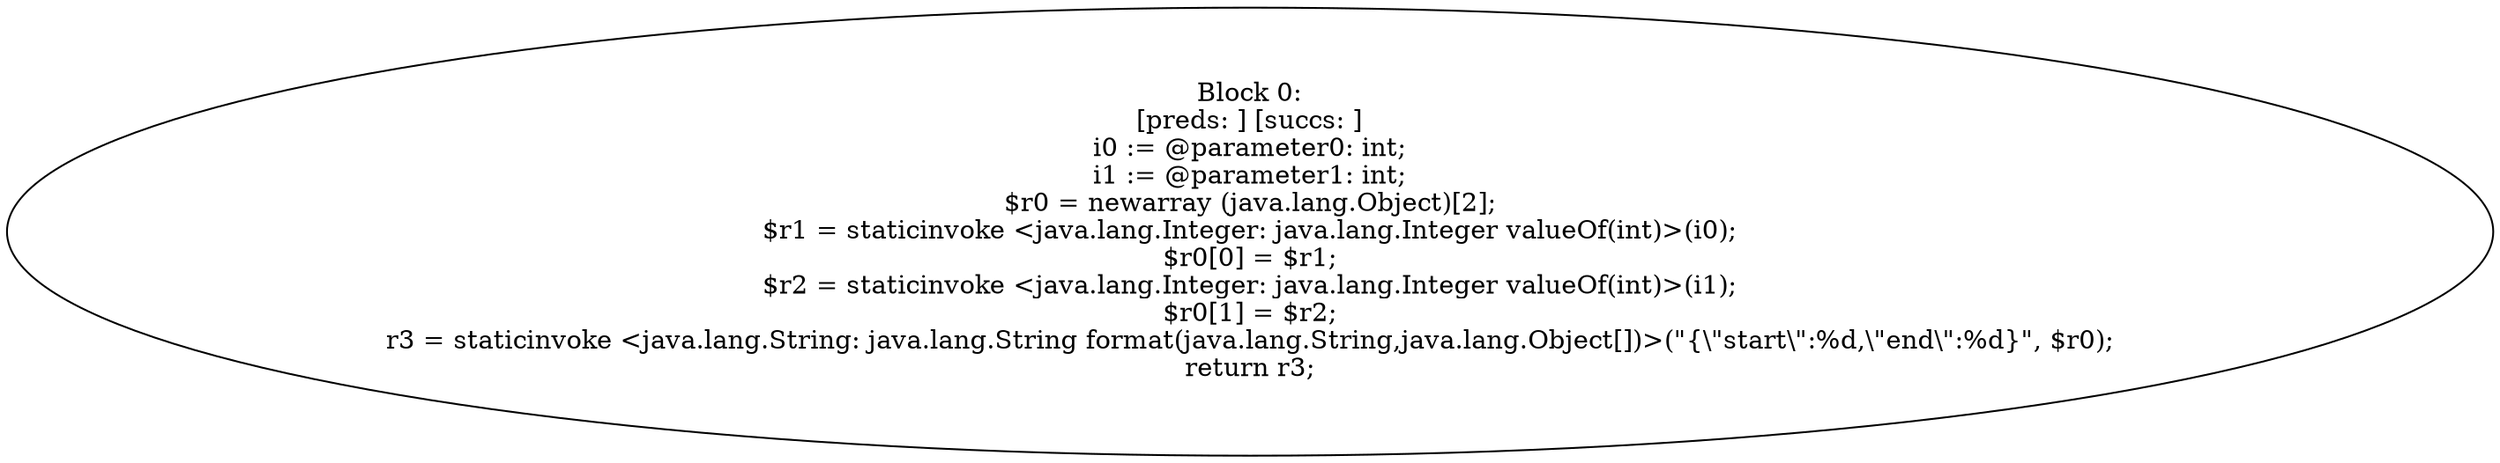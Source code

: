 digraph "unitGraph" {
    "Block 0:
[preds: ] [succs: ]
i0 := @parameter0: int;
i1 := @parameter1: int;
$r0 = newarray (java.lang.Object)[2];
$r1 = staticinvoke <java.lang.Integer: java.lang.Integer valueOf(int)>(i0);
$r0[0] = $r1;
$r2 = staticinvoke <java.lang.Integer: java.lang.Integer valueOf(int)>(i1);
$r0[1] = $r2;
r3 = staticinvoke <java.lang.String: java.lang.String format(java.lang.String,java.lang.Object[])>(\"{\\\"start\\\":%d,\\\"end\\\":%d}\", $r0);
return r3;
"
}
